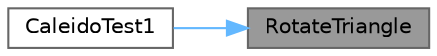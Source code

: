 digraph "RotateTriangle"
{
 // INTERACTIVE_SVG=YES
 // LATEX_PDF_SIZE
  bgcolor="transparent";
  edge [fontname=Helvetica,fontsize=10,labelfontname=Helvetica,labelfontsize=10];
  node [fontname=Helvetica,fontsize=10,shape=box,height=0.2,width=0.4];
  rankdir="RL";
  Node1 [id="Node000001",label="RotateTriangle",height=0.2,width=0.4,color="gray40", fillcolor="grey60", style="filled", fontcolor="black",tooltip=" "];
  Node1 -> Node2 [id="edge1_Node000001_Node000002",dir="back",color="steelblue1",style="solid",tooltip=" "];
  Node2 [id="Node000002",label="CaleidoTest1",height=0.2,width=0.4,color="grey40", fillcolor="white", style="filled",URL="$d6/d43/funky_8cpp_a7796e21bcdbcd4ffbe6c5a1b6cea7e3e.html#a7796e21bcdbcd4ffbe6c5a1b6cea7e3e",tooltip=" "];
}
